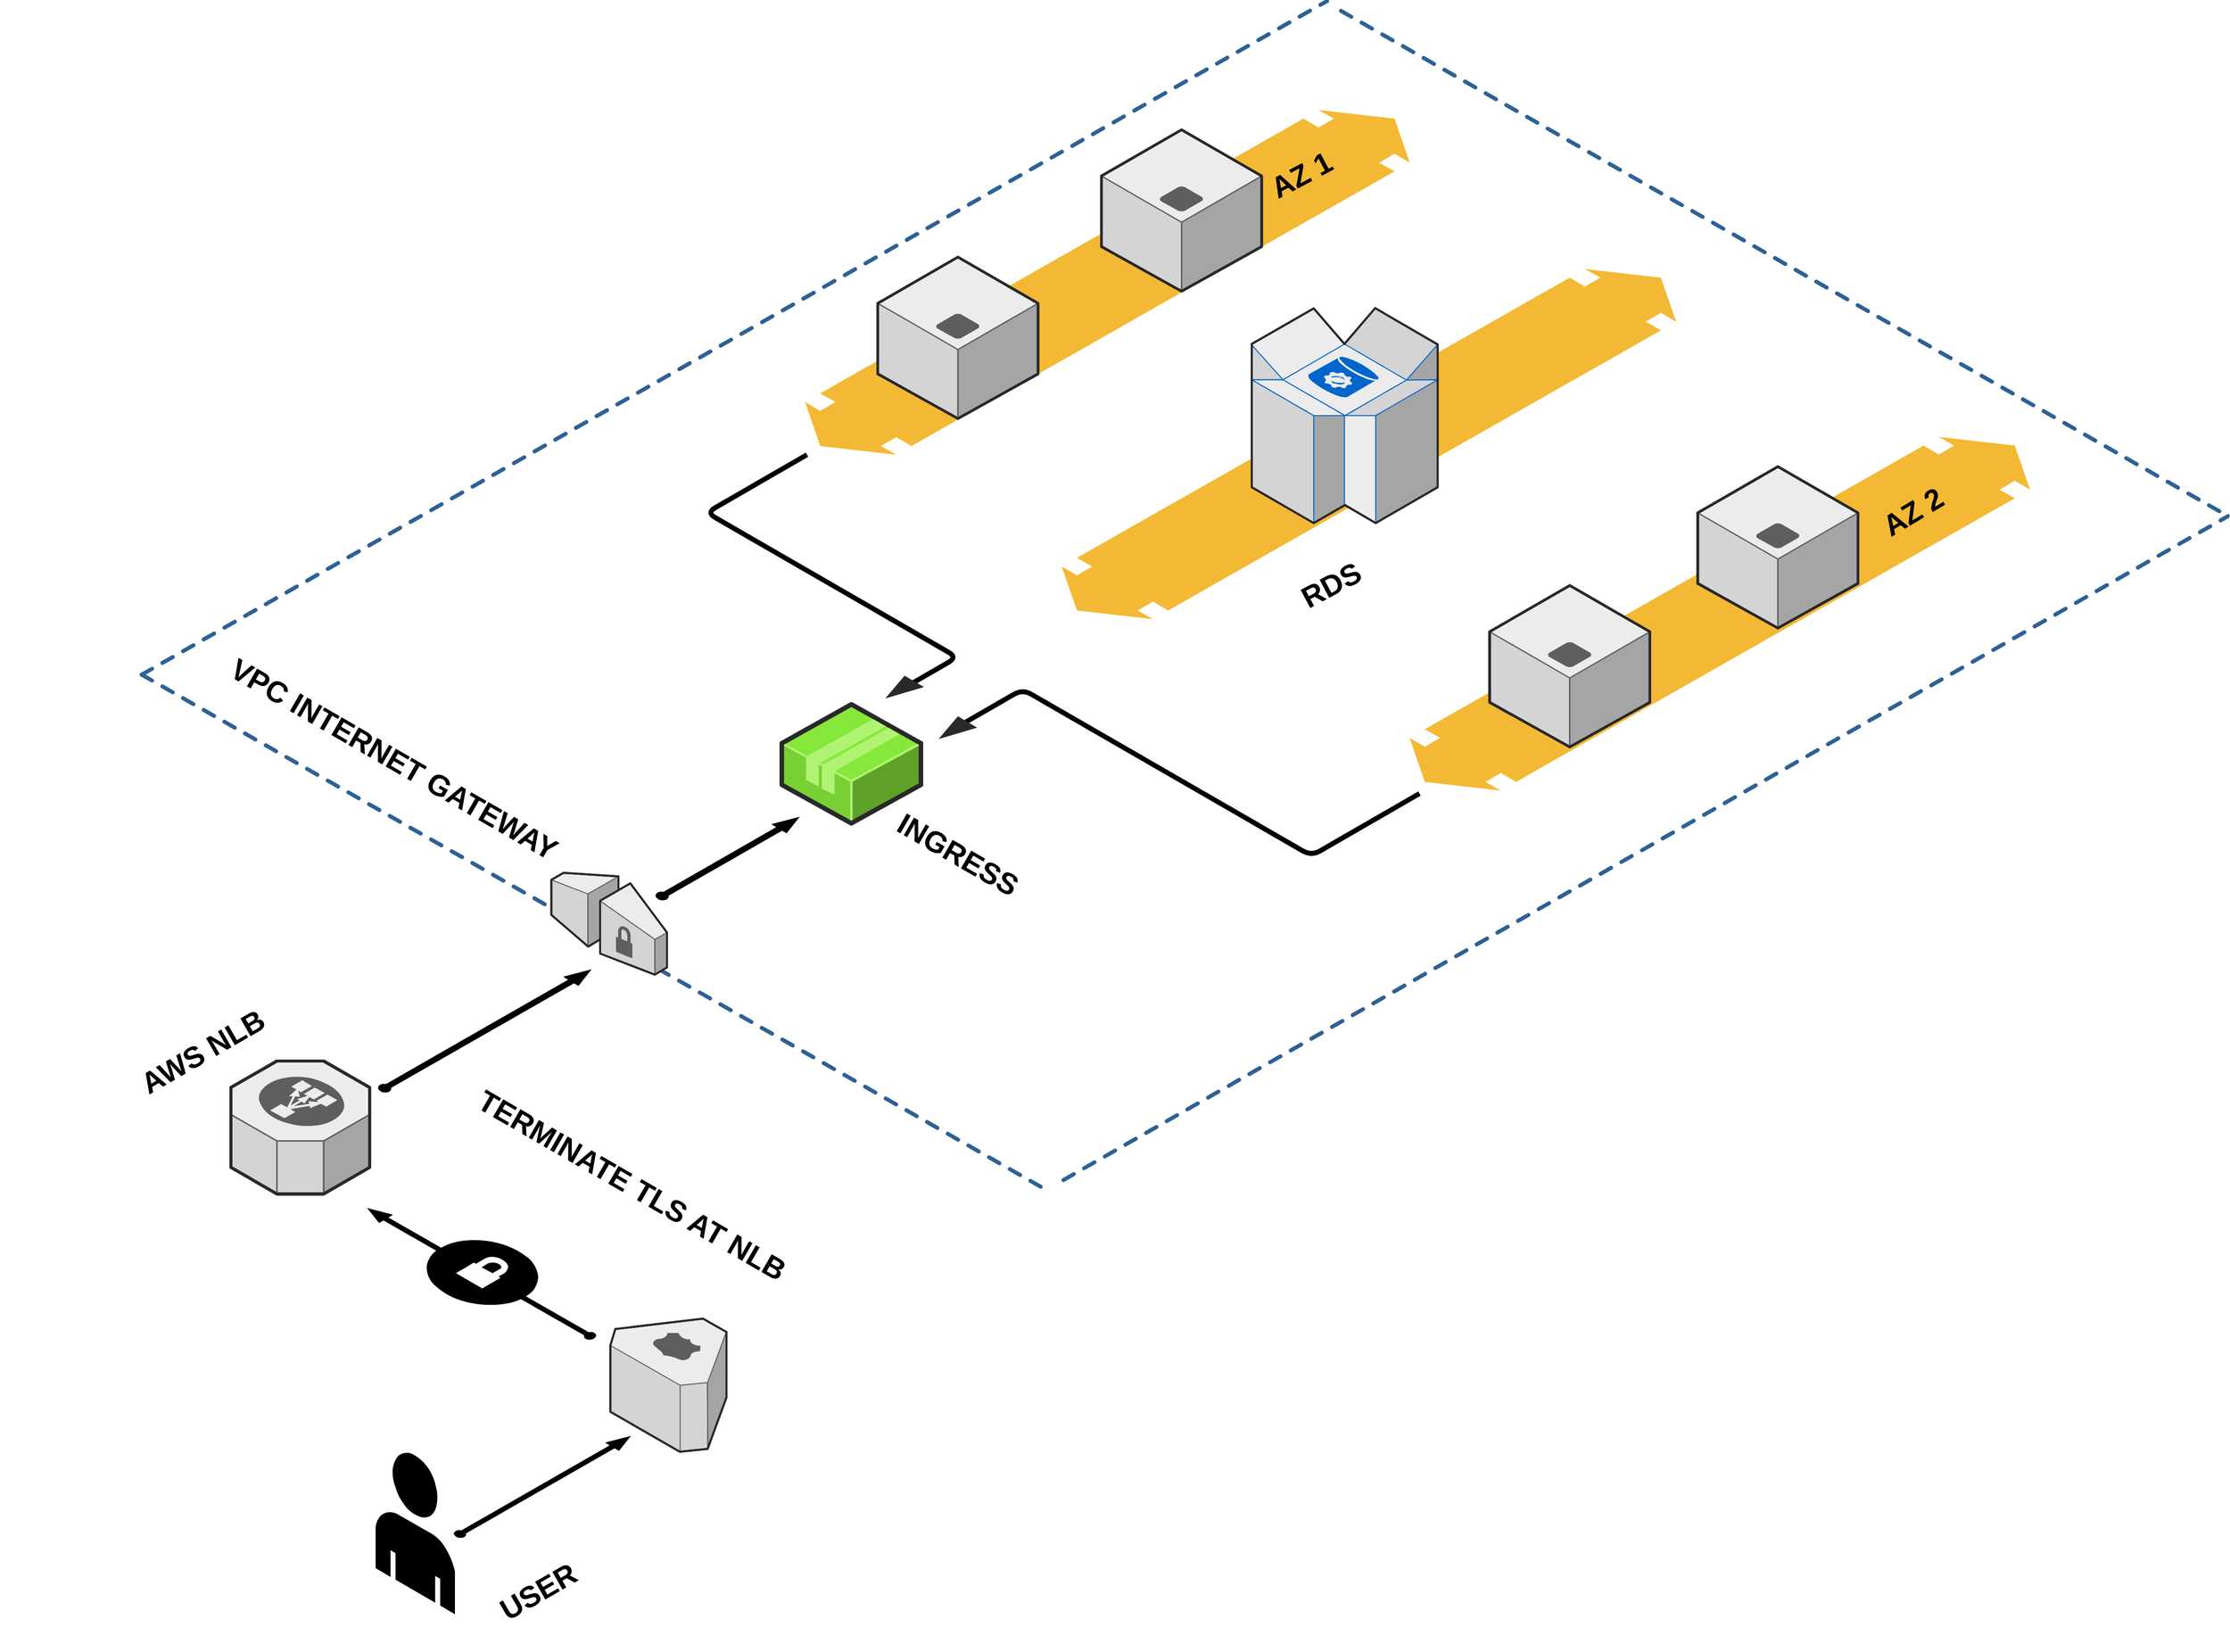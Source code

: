 <mxfile version="14.8.0" type="github">
  <diagram name="Page-1" id="aaaa8250-4180-3840-79b5-4cada1eebb92">
    <mxGraphModel dx="2856" dy="1066" grid="1" gridSize="10" guides="1" tooltips="1" connect="1" arrows="1" fold="1" page="0" pageScale="1" pageWidth="850" pageHeight="1100" background="none" math="0" shadow="0">
      <root>
        <mxCell id="0" />
        <mxCell id="1" parent="0" />
        <mxCell id="d5ac148becb70bc-7" value="" style="verticalLabelPosition=bottom;html=1;verticalAlign=top;strokeWidth=1;dashed=0;shape=mxgraph.aws3d.flatDoubleEdge;fillColor=#000000;aspect=fixed;rounded=1;shadow=0;comic=0;fontFamily=Verdana;fontSize=12;flipV=1;" parent="1" vertex="1">
          <mxGeometry x="778.24" y="710.5" width="619.95" height="353.5" as="geometry" />
        </mxCell>
        <mxCell id="1a8abee3a6cfdf20-38" value="" style="verticalLabelPosition=bottom;html=1;verticalAlign=top;strokeWidth=1;dashed=0;shape=mxgraph.aws3d.flatDoubleEdge;fillColor=#000000;aspect=fixed;rounded=1;shadow=0;comic=0;fontFamily=Verdana;fontSize=12;flipV=1;" parent="1" vertex="1">
          <mxGeometry x="1129.24" y="880" width="626" height="357" as="geometry" />
        </mxCell>
        <mxCell id="1a8abee3a6cfdf20-28" value="" style="verticalLabelPosition=bottom;html=1;verticalAlign=top;strokeWidth=1;dashed=0;shape=mxgraph.aws3d.flatDoubleEdge;fillColor=#000000;aspect=fixed;rounded=1;shadow=0;comic=0;fontFamily=Verdana;fontSize=12;flipV=1;" parent="1" vertex="1">
          <mxGeometry x="519.24" y="550" width="610.19" height="348" as="geometry" />
        </mxCell>
        <mxCell id="1a8abee3a6cfdf20-3" value="" style="edgeStyle=isometricEdgeStyle;endArrow=none;html=1;labelBackgroundColor=none;strokeWidth=5;fontFamily=Verdana;fontSize=12" parent="1" edge="1">
          <mxGeometry width="50" height="100" relative="1" as="geometry">
            <mxPoint x="611.24" y="1138" as="sourcePoint" />
            <mxPoint x="521.24" y="898" as="targetPoint" />
            <Array as="points">
              <mxPoint x="561.24" y="1038" />
            </Array>
          </mxGeometry>
        </mxCell>
        <mxCell id="1a8abee3a6cfdf20-5" value="" style="edgeStyle=isometricEdgeStyle;endArrow=none;html=1;labelBackgroundColor=none;strokeColor=#000000;strokeWidth=5;fontFamily=Verdana;fontSize=12" parent="1" edge="1">
          <mxGeometry width="50" height="100" relative="1" as="geometry">
            <mxPoint x="681.24" y="1168" as="sourcePoint" />
            <mxPoint x="1139.24" y="1240" as="targetPoint" />
            <Array as="points">
              <mxPoint x="869.24" y="1210" />
            </Array>
          </mxGeometry>
        </mxCell>
        <mxCell id="1a8abee3a6cfdf20-18" value="" style="verticalLabelPosition=bottom;html=1;verticalAlign=top;strokeWidth=1;dashed=0;shape=mxgraph.aws3d.application_server;fillColor=#ECECEC;strokeColor=#5E5E5E;aspect=fixed;rounded=1;shadow=0;comic=0;fontSize=12" parent="1" vertex="1">
          <mxGeometry x="1210" y="1030" width="161.69" height="163" as="geometry" />
        </mxCell>
        <mxCell id="1a8abee3a6cfdf20-25" value="" style="verticalLabelPosition=bottom;html=1;verticalAlign=top;strokeWidth=1;dashed=0;shape=mxgraph.aws3d.arrowhead;aspect=fixed;rounded=1;shadow=0;comic=0;fillColor=none;fontFamily=Verdana;fontSize=12;fontColor=#000000;flipV=1;" parent="1" vertex="1">
          <mxGeometry x="600.24" y="1121" width="39" height="23" as="geometry" />
        </mxCell>
        <mxCell id="1a8abee3a6cfdf20-27" value="" style="verticalLabelPosition=bottom;html=1;verticalAlign=top;strokeWidth=1;dashed=0;shape=mxgraph.aws3d.arrowhead;aspect=fixed;rounded=1;shadow=0;comic=0;fillColor=none;fontFamily=Verdana;fontSize=12;fontColor=#000000;flipV=1;" parent="1" vertex="1">
          <mxGeometry x="654" y="1162" width="39" height="23" as="geometry" />
        </mxCell>
        <mxCell id="d5ac148becb70bc-8" value="" style="verticalLabelPosition=bottom;html=1;verticalAlign=top;strokeWidth=1;dashed=0;shape=mxgraph.aws3d.dashedArrowlessEdge;aspect=fixed;rounded=1;shadow=0;comic=0;fontFamily=Verdana;fontSize=12" parent="1" vertex="1">
          <mxGeometry x="1060" y="450" width="895" height="510" as="geometry" />
        </mxCell>
        <mxCell id="d5ac148becb70bc-9" value="" style="verticalLabelPosition=bottom;html=1;verticalAlign=top;strokeWidth=1;dashed=0;shape=mxgraph.aws3d.dashedArrowlessEdge;aspect=fixed;rounded=1;shadow=0;comic=0;fontFamily=Verdana;fontSize=12" parent="1" vertex="1">
          <mxGeometry x="-150" y="1120" width="912.55" height="520" as="geometry" />
        </mxCell>
        <mxCell id="d5ac148becb70bc-10" value="" style="verticalLabelPosition=bottom;html=1;verticalAlign=top;strokeWidth=1;dashed=0;shape=mxgraph.aws3d.dashedArrowlessEdge;fillColor=#000000;aspect=fixed;rounded=1;shadow=0;comic=0;fontFamily=Verdana;fontSize=12;fontColor=#000000;flipV=1;" parent="1" vertex="1">
          <mxGeometry x="-150" y="440" width="1196.03" height="680" as="geometry" />
        </mxCell>
        <mxCell id="d5ac148becb70bc-12" value="" style="verticalLabelPosition=bottom;html=1;verticalAlign=top;strokeWidth=1;dashed=0;shape=mxgraph.aws3d.dashedArrowlessEdge;aspect=fixed;rounded=1;shadow=0;comic=0;fontFamily=Verdana;fontSize=12;flipV=1;" parent="1" vertex="1">
          <mxGeometry x="780" y="960" width="1175" height="670.08" as="geometry" />
        </mxCell>
        <mxCell id="A5O7at4TS7hZfqdvSWaj-5" value="" style="verticalLabelPosition=bottom;html=1;verticalAlign=top;strokeWidth=1;align=center;outlineConnect=0;dashed=0;outlineConnect=0;shape=mxgraph.aws3d.elasticLoadBalancing;fillColor=#ECECEC;strokeColor=#5E5E5E;aspect=fixed;" vertex="1" parent="1">
          <mxGeometry x="-60" y="1510" width="140" height="134.17" as="geometry" />
        </mxCell>
        <mxCell id="A5O7at4TS7hZfqdvSWaj-6" value="" style="verticalLabelPosition=bottom;html=1;verticalAlign=top;strokeWidth=1;align=center;outlineConnect=0;dashed=0;outlineConnect=0;shape=mxgraph.aws3d.route53;fillColor=#ECECEC;strokeColor=#5E5E5E;aspect=fixed;" vertex="1" parent="1">
          <mxGeometry x="322.83" y="1770" width="117.17" height="134.4" as="geometry" />
        </mxCell>
        <mxCell id="A5O7at4TS7hZfqdvSWaj-8" value="" style="verticalLabelPosition=bottom;html=1;verticalAlign=top;strokeWidth=1;align=center;outlineConnect=0;dashed=0;outlineConnect=0;shape=mxgraph.aws3d.vpcGateway;fillColor=#ECECEC;strokeColor=#5E5E5E;aspect=fixed;" vertex="1" parent="1">
          <mxGeometry x="263.3" y="1320" width="116.7" height="102.8" as="geometry" />
        </mxCell>
        <mxCell id="A5O7at4TS7hZfqdvSWaj-9" value="" style="verticalLabelPosition=bottom;html=1;verticalAlign=top;strokeWidth=3;align=center;outlineConnect=0;dashed=0;outlineConnect=0;shape=mxgraph.aws3d.arrowNE;fillColor=#000000;aspect=fixed;" vertex="1" parent="1">
          <mxGeometry x="90" y="1420" width="210" height="120" as="geometry" />
        </mxCell>
        <mxCell id="A5O7at4TS7hZfqdvSWaj-10" value="" style="verticalLabelPosition=bottom;html=1;verticalAlign=top;strokeWidth=2;align=center;outlineConnect=0;dashed=0;outlineConnect=0;shape=mxgraph.aws3d.arrowNW;fillColor=#000000;aspect=fixed;" vertex="1" parent="1">
          <mxGeometry x="80" y="1660" width="227.5" height="130" as="geometry" />
        </mxCell>
        <mxCell id="A5O7at4TS7hZfqdvSWaj-11" value="" style="verticalLabelPosition=bottom;html=1;verticalAlign=top;strokeWidth=1;align=center;outlineConnect=0;dashed=0;outlineConnect=0;shape=mxgraph.aws3d.secureConnection;fillColor=#000000;strokeColor=#ffffff;aspect=fixed;" vertex="1" parent="1">
          <mxGeometry x="137" y="1690" width="113" height="67.4" as="geometry" />
        </mxCell>
        <mxCell id="A5O7at4TS7hZfqdvSWaj-12" value="" style="verticalLabelPosition=bottom;html=1;verticalAlign=top;strokeWidth=1;align=center;outlineConnect=0;dashed=0;outlineConnect=0;shape=mxgraph.aws3d.end_user;strokeColor=none;aspect=fixed;fillColor=#000000;" vertex="1" parent="1">
          <mxGeometry x="86.01" y="1904.4" width="79.99" height="164" as="geometry" />
        </mxCell>
        <mxCell id="A5O7at4TS7hZfqdvSWaj-13" value="" style="verticalLabelPosition=bottom;html=1;verticalAlign=top;strokeWidth=2;align=center;outlineConnect=0;dashed=0;outlineConnect=0;shape=mxgraph.aws3d.arrowNE;fillColor=#000000;aspect=fixed;" vertex="1" parent="1">
          <mxGeometry x="166" y="1890" width="175" height="100" as="geometry" />
        </mxCell>
        <mxCell id="A5O7at4TS7hZfqdvSWaj-14" value="" style="verticalLabelPosition=bottom;html=1;verticalAlign=top;strokeWidth=1;align=center;outlineConnect=0;dashed=0;outlineConnect=0;shape=mxgraph.aws3d.dynamoDb;fillColor=#ECECEC;aspect=fixed;strokeColor=#0066CC;" vertex="1" parent="1">
          <mxGeometry x="970" y="750" width="187.55" height="217" as="geometry" />
        </mxCell>
        <mxCell id="A5O7at4TS7hZfqdvSWaj-15" value="&lt;b&gt;&lt;font style=&quot;font-size: 30px&quot;&gt;USER&lt;/font&gt;&lt;/b&gt;" style="text;html=1;strokeColor=none;fillColor=none;align=center;verticalAlign=middle;whiteSpace=wrap;rounded=0;rotation=-30;" vertex="1" parent="1">
          <mxGeometry x="190" y="2010" width="120" height="70" as="geometry" />
        </mxCell>
        <mxCell id="A5O7at4TS7hZfqdvSWaj-16" value="&lt;b&gt;&lt;font style=&quot;font-size: 30px&quot;&gt;TERMINATE TLS AT NLB&lt;/font&gt;&lt;/b&gt;" style="text;html=1;strokeColor=none;fillColor=none;align=center;verticalAlign=middle;whiteSpace=wrap;rounded=0;rotation=30;" vertex="1" parent="1">
          <mxGeometry x="130" y="1600" width="430" height="70" as="geometry" />
        </mxCell>
        <mxCell id="A5O7at4TS7hZfqdvSWaj-17" value="&lt;b&gt;&lt;font style=&quot;font-size: 30px&quot;&gt;AWS NLB&lt;/font&gt;&lt;/b&gt;" style="text;html=1;strokeColor=none;fillColor=none;align=center;verticalAlign=middle;whiteSpace=wrap;rounded=0;rotation=-30;" vertex="1" parent="1">
          <mxGeometry x="-306.7" y="1470" width="436.7" height="60" as="geometry" />
        </mxCell>
        <mxCell id="A5O7at4TS7hZfqdvSWaj-19" value="&lt;b&gt;&lt;font style=&quot;font-size: 30px&quot;&gt;VPC INTERNET GATEWAY&lt;/font&gt;&lt;/b&gt;" style="text;html=1;strokeColor=none;fillColor=none;align=center;verticalAlign=middle;whiteSpace=wrap;rounded=0;rotation=30;" vertex="1" parent="1">
          <mxGeometry x="-110" y="1170" width="430" height="70" as="geometry" />
        </mxCell>
        <mxCell id="A5O7at4TS7hZfqdvSWaj-20" value="" style="verticalLabelPosition=bottom;html=1;verticalAlign=top;strokeWidth=1;align=center;outlineConnect=0;dashed=0;outlineConnect=0;shape=mxgraph.aws3d.application2;fillColor=#86E83A;strokeColor=#B0F373;aspect=fixed;" vertex="1" parent="1">
          <mxGeometry x="495.81" y="1150" width="140.38" height="120" as="geometry" />
        </mxCell>
        <mxCell id="A5O7at4TS7hZfqdvSWaj-21" value="" style="verticalLabelPosition=bottom;html=1;verticalAlign=top;strokeWidth=3;align=center;outlineConnect=0;dashed=0;outlineConnect=0;shape=mxgraph.aws3d.arrowNE;fillColor=#000000;aspect=fixed;" vertex="1" parent="1">
          <mxGeometry x="370" y="1266" width="140" height="80" as="geometry" />
        </mxCell>
        <mxCell id="A5O7at4TS7hZfqdvSWaj-22" value="&lt;span style=&quot;font-size: 30px&quot;&gt;&lt;b&gt;INGRESS&lt;/b&gt;&lt;/span&gt;" style="text;html=1;strokeColor=none;fillColor=none;align=center;verticalAlign=middle;whiteSpace=wrap;rounded=0;rotation=30;" vertex="1" parent="1">
          <mxGeometry x="458.5" y="1266" width="430" height="70" as="geometry" />
        </mxCell>
        <mxCell id="A5O7at4TS7hZfqdvSWaj-23" value="&lt;span style=&quot;font-size: 30px&quot;&gt;&lt;b&gt;AZ 2&lt;/b&gt;&lt;/span&gt;" style="text;html=1;strokeColor=none;fillColor=none;align=center;verticalAlign=middle;whiteSpace=wrap;rounded=0;rotation=-31;" vertex="1" parent="1">
          <mxGeometry x="1572.24" y="920" width="130" height="70" as="geometry" />
        </mxCell>
        <mxCell id="A5O7at4TS7hZfqdvSWaj-24" value="&lt;span style=&quot;font-size: 30px&quot;&gt;&lt;b&gt;AZ 1&lt;/b&gt;&lt;/span&gt;" style="text;html=1;strokeColor=none;fillColor=none;align=center;verticalAlign=middle;whiteSpace=wrap;rounded=0;rotation=-28;" vertex="1" parent="1">
          <mxGeometry x="940" y="580" width="160" height="70" as="geometry" />
        </mxCell>
        <mxCell id="A5O7at4TS7hZfqdvSWaj-25" value="&lt;span style=&quot;font-size: 30px&quot;&gt;&lt;b&gt;RDS&lt;/b&gt;&lt;/span&gt;" style="text;html=1;strokeColor=none;fillColor=none;align=center;verticalAlign=middle;whiteSpace=wrap;rounded=0;rotation=-28;" vertex="1" parent="1">
          <mxGeometry x="980" y="994" width="140" height="70" as="geometry" />
        </mxCell>
        <mxCell id="A5O7at4TS7hZfqdvSWaj-28" value="" style="verticalLabelPosition=bottom;html=1;verticalAlign=top;strokeWidth=1;dashed=0;shape=mxgraph.aws3d.application_server;fillColor=#ECECEC;strokeColor=#5E5E5E;aspect=fixed;rounded=1;shadow=0;comic=0;fontSize=12" vertex="1" parent="1">
          <mxGeometry x="1420" y="910" width="161.69" height="163" as="geometry" />
        </mxCell>
        <mxCell id="A5O7at4TS7hZfqdvSWaj-29" value="" style="verticalLabelPosition=bottom;html=1;verticalAlign=top;strokeWidth=1;dashed=0;shape=mxgraph.aws3d.application_server;fillColor=#ECECEC;strokeColor=#5E5E5E;aspect=fixed;rounded=1;shadow=0;comic=0;fontSize=12" vertex="1" parent="1">
          <mxGeometry x="592.66" y="698.5" width="161.69" height="163" as="geometry" />
        </mxCell>
        <mxCell id="A5O7at4TS7hZfqdvSWaj-30" value="" style="verticalLabelPosition=bottom;html=1;verticalAlign=top;strokeWidth=1;dashed=0;shape=mxgraph.aws3d.application_server;fillColor=#ECECEC;strokeColor=#5E5E5E;aspect=fixed;rounded=1;shadow=0;comic=0;fontSize=12" vertex="1" parent="1">
          <mxGeometry x="818.31" y="570" width="161.69" height="163" as="geometry" />
        </mxCell>
      </root>
    </mxGraphModel>
  </diagram>
</mxfile>

